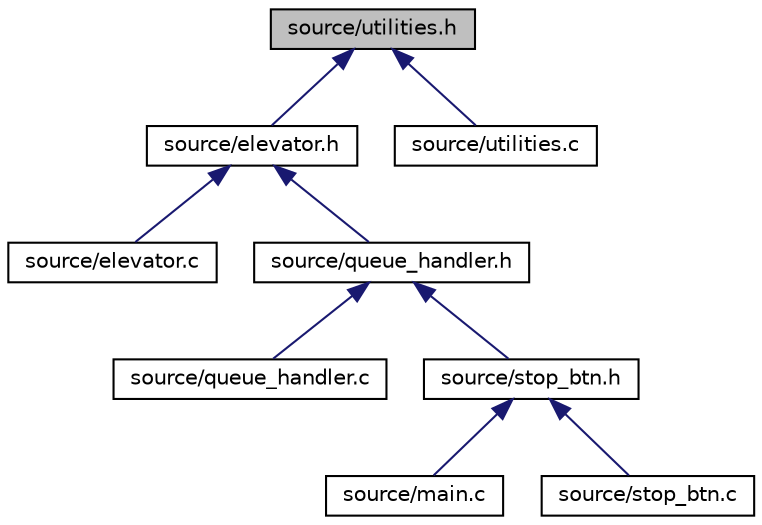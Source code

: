 digraph "source/utilities.h"
{
 // LATEX_PDF_SIZE
  edge [fontname="Helvetica",fontsize="10",labelfontname="Helvetica",labelfontsize="10"];
  node [fontname="Helvetica",fontsize="10",shape=record];
  Node1 [label="source/utilities.h",height=0.2,width=0.4,color="black", fillcolor="grey75", style="filled", fontcolor="black",tooltip="Useful functions."];
  Node1 -> Node2 [dir="back",color="midnightblue",fontsize="10",style="solid"];
  Node2 [label="source/elevator.h",height=0.2,width=0.4,color="black", fillcolor="white", style="filled",URL="$elevator_8h.html",tooltip="Library for an Elevator struct, and for operations on an Elevator struct."];
  Node2 -> Node3 [dir="back",color="midnightblue",fontsize="10",style="solid"];
  Node3 [label="source/elevator.c",height=0.2,width=0.4,color="black", fillcolor="white", style="filled",URL="$elevator_8c_source.html",tooltip=" "];
  Node2 -> Node4 [dir="back",color="midnightblue",fontsize="10",style="solid"];
  Node4 [label="source/queue_handler.h",height=0.2,width=0.4,color="black", fillcolor="white", style="filled",URL="$queue__handler_8h.html",tooltip="Library for doing operations with a queue matrix defined in an Elevator struct."];
  Node4 -> Node5 [dir="back",color="midnightblue",fontsize="10",style="solid"];
  Node5 [label="source/queue_handler.c",height=0.2,width=0.4,color="black", fillcolor="white", style="filled",URL="$queue__handler_8c_source.html",tooltip=" "];
  Node4 -> Node6 [dir="back",color="midnightblue",fontsize="10",style="solid"];
  Node6 [label="source/stop_btn.h",height=0.2,width=0.4,color="black", fillcolor="white", style="filled",URL="$stop__btn_8h.html",tooltip="Library for stop button operations."];
  Node6 -> Node7 [dir="back",color="midnightblue",fontsize="10",style="solid"];
  Node7 [label="source/main.c",height=0.2,width=0.4,color="black", fillcolor="white", style="filled",URL="$main_8c_source.html",tooltip=" "];
  Node6 -> Node8 [dir="back",color="midnightblue",fontsize="10",style="solid"];
  Node8 [label="source/stop_btn.c",height=0.2,width=0.4,color="black", fillcolor="white", style="filled",URL="$stop__btn_8c_source.html",tooltip=" "];
  Node1 -> Node9 [dir="back",color="midnightblue",fontsize="10",style="solid"];
  Node9 [label="source/utilities.c",height=0.2,width=0.4,color="black", fillcolor="white", style="filled",URL="$utilities_8c_source.html",tooltip=" "];
}
